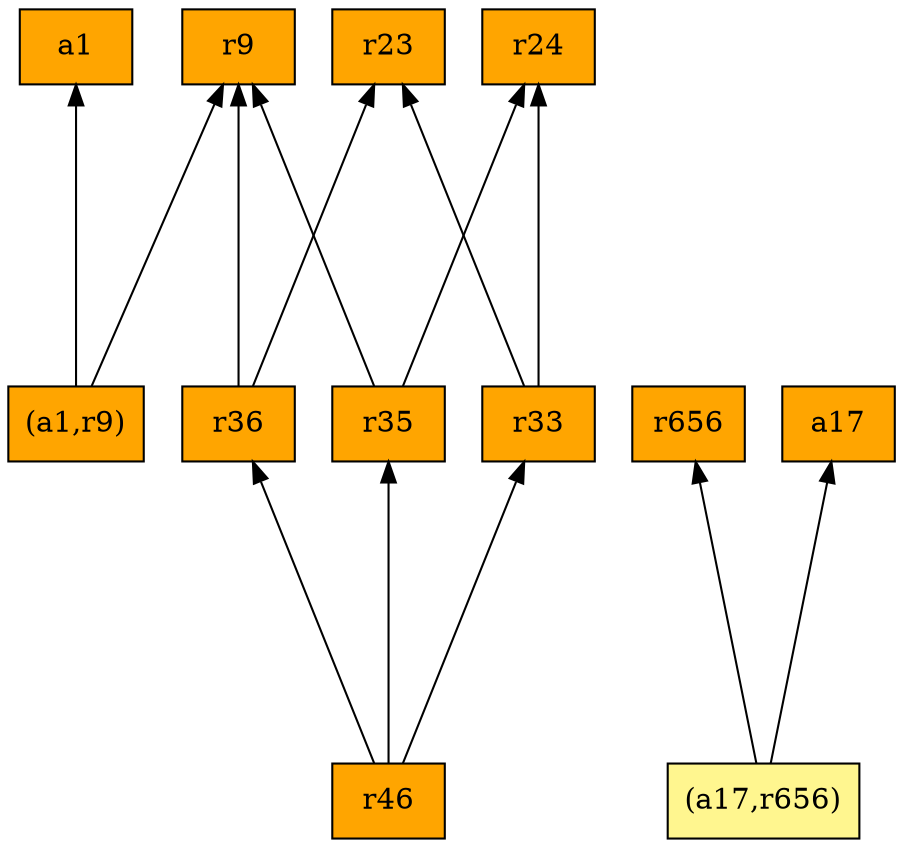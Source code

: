 digraph G {
rankdir=BT;ranksep="2.0";
"(a1,r9)" [shape=record,fillcolor=orange,style=filled,label="{(a1,r9)}"];
"a1" [shape=record,fillcolor=orange,style=filled,label="{a1}"];
"r656" [shape=record,fillcolor=orange,style=filled,label="{r656}"];
"r35" [shape=record,fillcolor=orange,style=filled,label="{r35}"];
"r24" [shape=record,fillcolor=orange,style=filled,label="{r24}"];
"a17" [shape=record,fillcolor=orange,style=filled,label="{a17}"];
"r33" [shape=record,fillcolor=orange,style=filled,label="{r33}"];
"r23" [shape=record,fillcolor=orange,style=filled,label="{r23}"];
"r36" [shape=record,fillcolor=orange,style=filled,label="{r36}"];
"r46" [shape=record,fillcolor=orange,style=filled,label="{r46}"];
"(a17,r656)" [shape=record,fillcolor=khaki1,style=filled,label="{(a17,r656)}"];
"r9" [shape=record,fillcolor=orange,style=filled,label="{r9}"];
"(a1,r9)" -> "r9"
"(a1,r9)" -> "a1"
"r35" -> "r9"
"r35" -> "r24"
"r33" -> "r24"
"r33" -> "r23"
"r36" -> "r9"
"r36" -> "r23"
"r46" -> "r35"
"r46" -> "r33"
"r46" -> "r36"
"(a17,r656)" -> "a17"
"(a17,r656)" -> "r656"
}